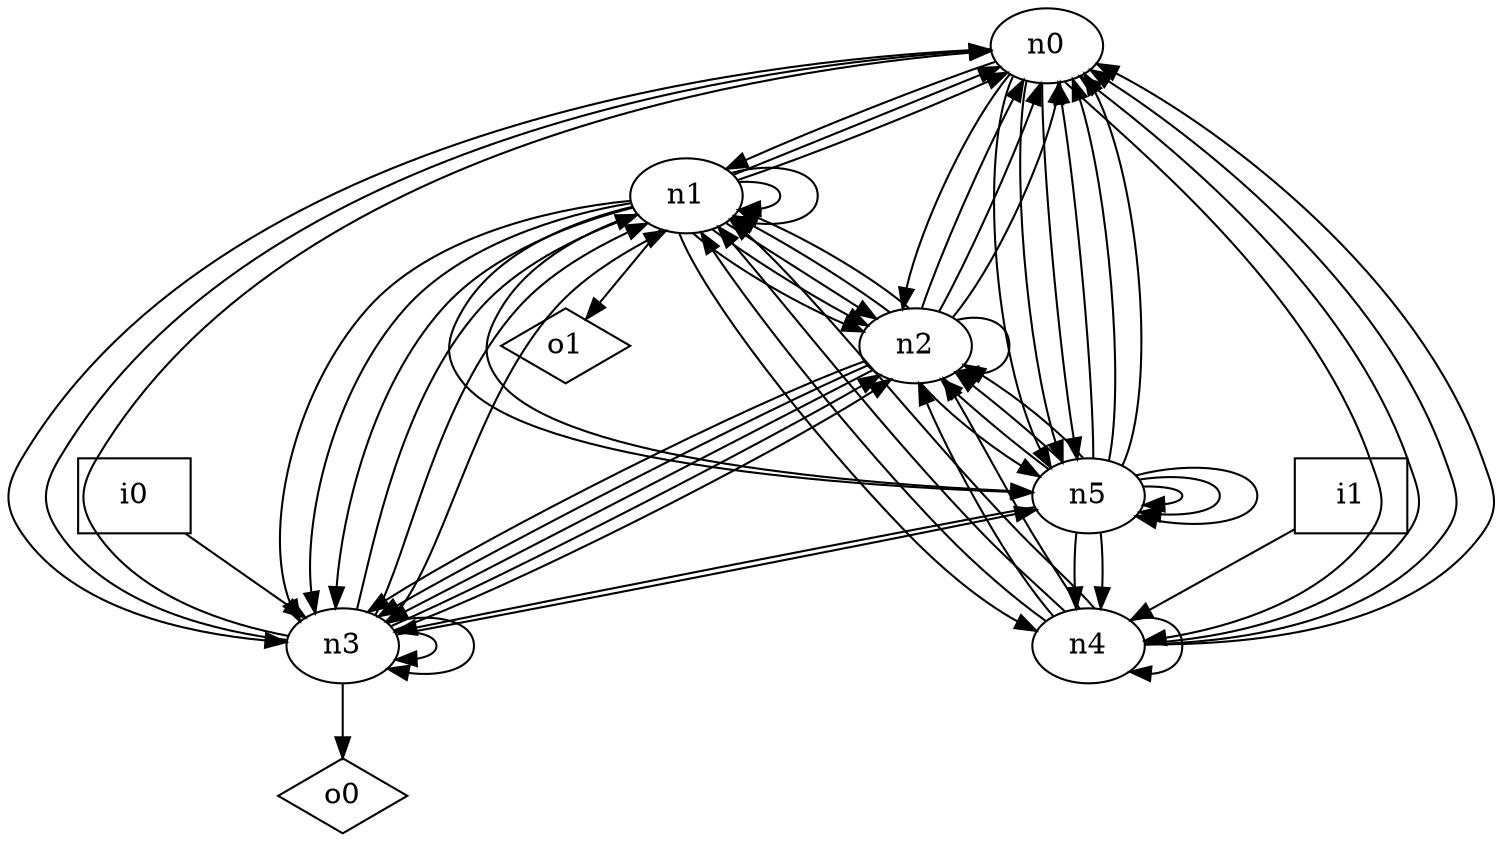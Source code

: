 digraph G {
n0 [label="n0"];
n1 [label="n1"];
n2 [label="n2"];
n3 [label="n3"];
n4 [label="n4"];
n5 [label="n5"];
n6 [label="i0",shape="box"];
n7 [label="i1",shape="box"];
n8 [label="o0",shape="diamond"];
n9 [label="o1",shape="diamond"];
n0 -> n1
n0 -> n2
n0 -> n3
n0 -> n4
n0 -> n5
n0 -> n5
n0 -> n5
n1 -> n0
n1 -> n0
n1 -> n1
n1 -> n1
n1 -> n2
n1 -> n2
n1 -> n2
n1 -> n3
n1 -> n3
n1 -> n3
n1 -> n4
n1 -> n5
n1 -> n5
n1 -> n9
n2 -> n0
n2 -> n0
n2 -> n0
n2 -> n1
n2 -> n1
n2 -> n2
n2 -> n3
n2 -> n3
n2 -> n3
n2 -> n5
n3 -> n0
n3 -> n0
n3 -> n1
n3 -> n1
n3 -> n1
n3 -> n2
n3 -> n2
n3 -> n3
n3 -> n3
n3 -> n5
n3 -> n8
n4 -> n0
n4 -> n0
n4 -> n0
n4 -> n1
n4 -> n1
n4 -> n1
n4 -> n2
n4 -> n2
n4 -> n4
n5 -> n0
n5 -> n0
n5 -> n0
n5 -> n2
n5 -> n2
n5 -> n2
n5 -> n3
n5 -> n4
n5 -> n4
n5 -> n5
n5 -> n5
n5 -> n5
n6 -> n3
n7 -> n4
}
